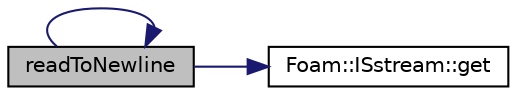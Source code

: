 digraph "readToNewline"
{
  bgcolor="transparent";
  edge [fontname="Helvetica",fontsize="10",labelfontname="Helvetica",labelfontsize="10"];
  node [fontname="Helvetica",fontsize="10",shape=record];
  rankdir="LR";
  Node1 [label="readToNewline",height=0.2,width=0.4,color="black", fillcolor="grey75", style="filled" fontcolor="black"];
  Node1 -> Node2 [color="midnightblue",fontsize="10",style="solid",fontname="Helvetica"];
  Node2 [label="Foam::ISstream::get",height=0.2,width=0.4,color="black",URL="$classFoam_1_1ISstream.html#a0f0347eb40f563f69992b177ba0935c3",tooltip="Raw, low-level get character function. "];
  Node1 -> Node1 [color="midnightblue",fontsize="10",style="solid",fontname="Helvetica"];
}
